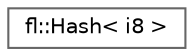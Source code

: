 digraph "Graphical Class Hierarchy"
{
 // INTERACTIVE_SVG=YES
 // LATEX_PDF_SIZE
  bgcolor="transparent";
  edge [fontname=Helvetica,fontsize=10,labelfontname=Helvetica,labelfontsize=10];
  node [fontname=Helvetica,fontsize=10,shape=box,height=0.2,width=0.4];
  rankdir="LR";
  Node0 [id="Node000000",label="fl::Hash\< i8 \>",height=0.2,width=0.4,color="grey40", fillcolor="white", style="filled",URL="$d7/dd5/structfl_1_1_hash_3_01i8_01_4.html",tooltip=" "];
}
